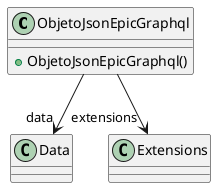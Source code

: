 @startuml
class ObjetoJsonEpicGraphql {
    + ObjetoJsonEpicGraphql()
}
ObjetoJsonEpicGraphql --> "data" Data
ObjetoJsonEpicGraphql --> "extensions" Extensions
@enduml
